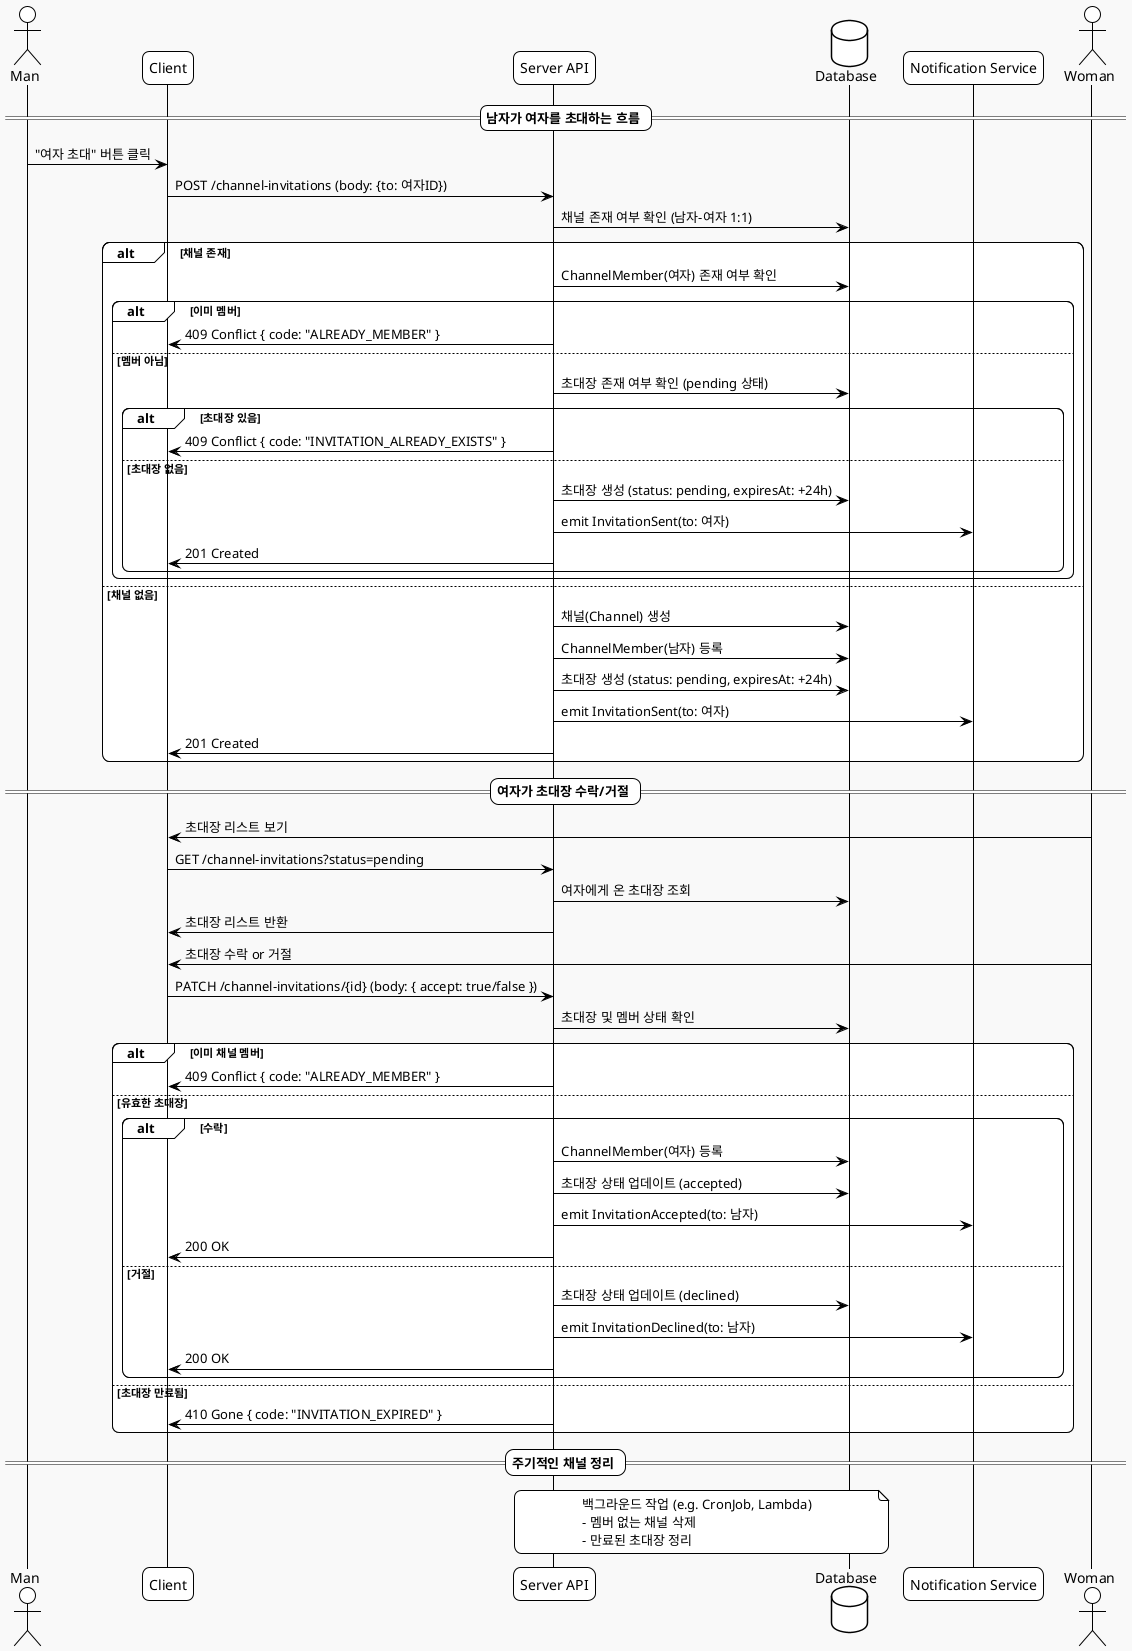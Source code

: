 @startuml
!theme plain
skinparam componentStyle uml2
skinparam shadowing false
skinparam roundcorner 15
skinparam monochrome true
skinparam backgroundColor #F9F9F9
skinparam ArrowColor Black
skinparam ArrowFontColor Black
skinparam defaultFontName "Nanum Gothic"

actor Man as 남자
participant "Client" as Client
participant "Server API" as Server
database "Database" as DB
participant "Notification Service" as Notify
actor Woman as 여자

== 남자가 여자를 초대하는 흐름 ==

남자 -> Client: "여자 초대" 버튼 클릭
Client -> Server: POST /channel-invitations (body: {to: 여자ID})
Server -> DB: 채널 존재 여부 확인 (남자-여자 1:1)
alt 채널 존재
    Server -> DB: ChannelMember(여자) 존재 여부 확인
    alt 이미 멤버
        Server -> Client: 409 Conflict { code: "ALREADY_MEMBER" }
    else 멤버 아님
        Server -> DB: 초대장 존재 여부 확인 (pending 상태)
        alt 초대장 있음
            Server -> Client: 409 Conflict { code: "INVITATION_ALREADY_EXISTS" }
        else 초대장 없음
            Server -> DB: 초대장 생성 (status: pending, expiresAt: +24h)
            Server -> Notify: emit InvitationSent(to: 여자)
            Server -> Client: 201 Created
        end
    end
else 채널 없음
    Server -> DB: 채널(Channel) 생성
    Server -> DB: ChannelMember(남자) 등록
    Server -> DB: 초대장 생성 (status: pending, expiresAt: +24h)
    Server -> Notify: emit InvitationSent(to: 여자)
    Server -> Client: 201 Created
end

== 여자가 초대장 수락/거절 ==

여자 -> Client: 초대장 리스트 보기
Client -> Server: GET /channel-invitations?status=pending
Server -> DB: 여자에게 온 초대장 조회
Server -> Client: 초대장 리스트 반환

여자 -> Client: 초대장 수락 or 거절
Client -> Server: PATCH /channel-invitations/{id} (body: { accept: true/false })
Server -> DB: 초대장 및 멤버 상태 확인
alt 이미 채널 멤버
    Server -> Client: 409 Conflict { code: "ALREADY_MEMBER" }
else 유효한 초대장
    alt 수락
        Server -> DB: ChannelMember(여자) 등록
        Server -> DB: 초대장 상태 업데이트 (accepted)
        Server -> Notify: emit InvitationAccepted(to: 남자)
        Server -> Client: 200 OK
    else 거절
        Server -> DB: 초대장 상태 업데이트 (declined)
        Server -> Notify: emit InvitationDeclined(to: 남자)
        Server -> Client: 200 OK
    end
else 초대장 만료됨
    Server -> Client: 410 Gone { code: "INVITATION_EXPIRED" }
end

== 주기적인 채널 정리 ==

note over Server, DB: 백그라운드 작업 (e.g. CronJob, Lambda)\n- 멤버 없는 채널 삭제\n- 만료된 초대장 정리
@enduml
